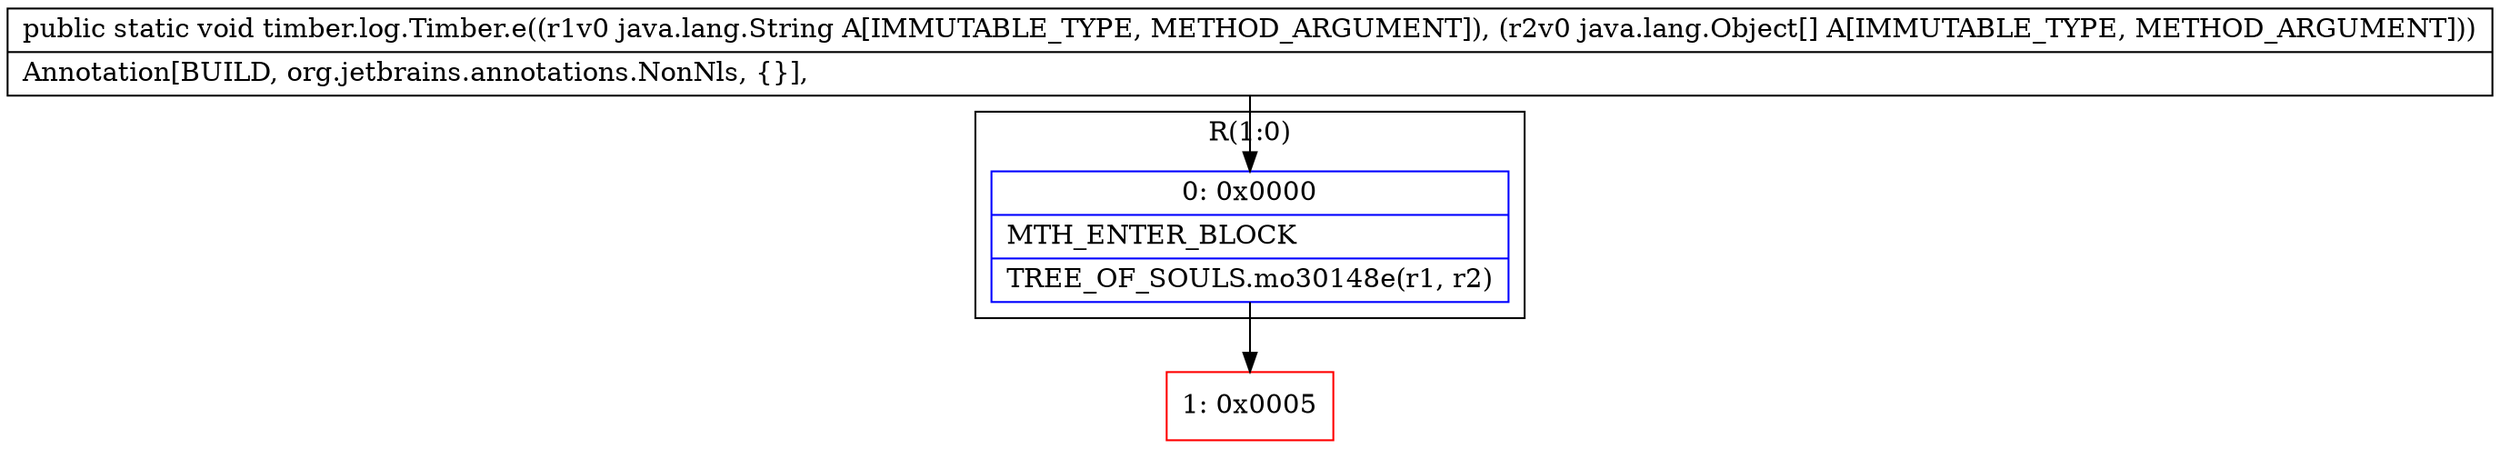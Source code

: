 digraph "CFG fortimber.log.Timber.e(Ljava\/lang\/String;[Ljava\/lang\/Object;)V" {
subgraph cluster_Region_1939870049 {
label = "R(1:0)";
node [shape=record,color=blue];
Node_0 [shape=record,label="{0\:\ 0x0000|MTH_ENTER_BLOCK\l|TREE_OF_SOULS.mo30148e(r1, r2)\l}"];
}
Node_1 [shape=record,color=red,label="{1\:\ 0x0005}"];
MethodNode[shape=record,label="{public static void timber.log.Timber.e((r1v0 java.lang.String A[IMMUTABLE_TYPE, METHOD_ARGUMENT]), (r2v0 java.lang.Object[] A[IMMUTABLE_TYPE, METHOD_ARGUMENT]))  | Annotation[BUILD, org.jetbrains.annotations.NonNls, \{\}], \l}"];
MethodNode -> Node_0;
Node_0 -> Node_1;
}

